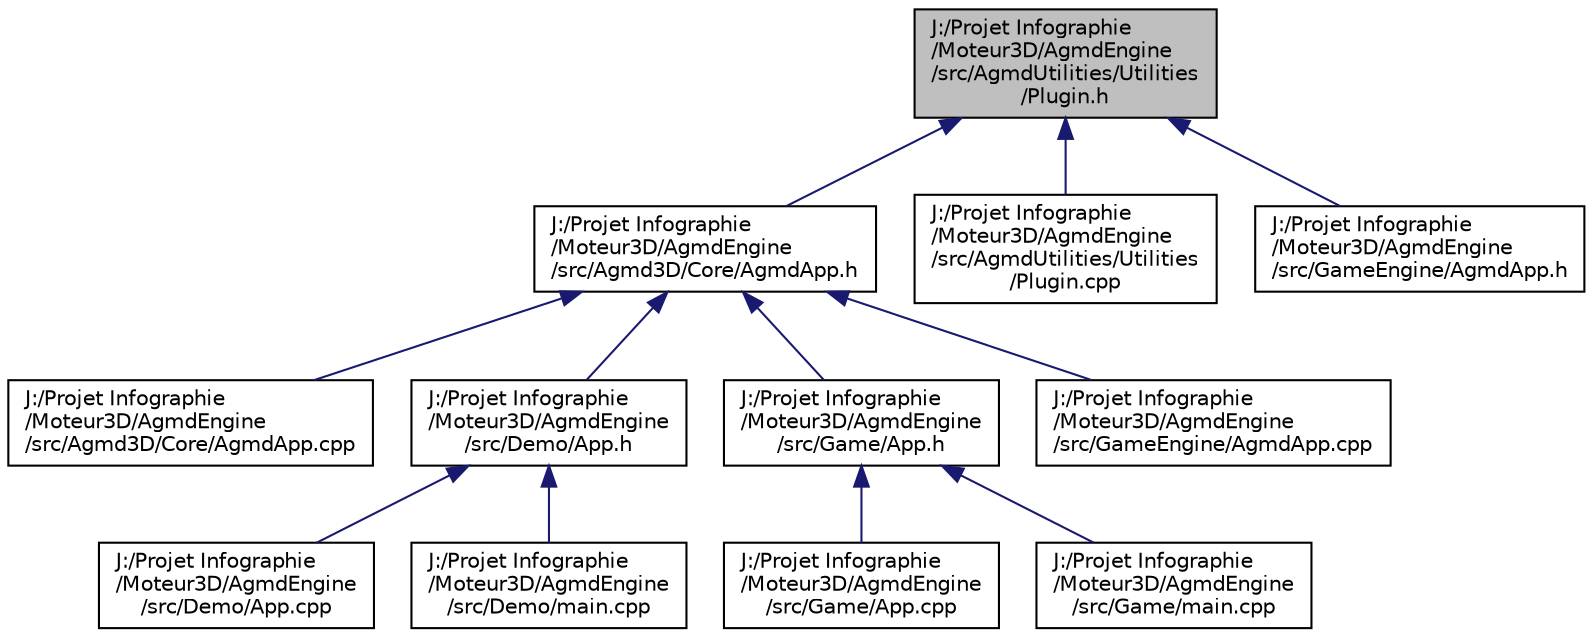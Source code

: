 digraph "J:/Projet Infographie/Moteur3D/AgmdEngine/src/AgmdUtilities/Utilities/Plugin.h"
{
  edge [fontname="Helvetica",fontsize="10",labelfontname="Helvetica",labelfontsize="10"];
  node [fontname="Helvetica",fontsize="10",shape=record];
  Node1 [label="J:/Projet Infographie\l/Moteur3D/AgmdEngine\l/src/AgmdUtilities/Utilities\l/Plugin.h",height=0.2,width=0.4,color="black", fillcolor="grey75", style="filled" fontcolor="black"];
  Node1 -> Node2 [dir="back",color="midnightblue",fontsize="10",style="solid",fontname="Helvetica"];
  Node2 [label="J:/Projet Infographie\l/Moteur3D/AgmdEngine\l/src/Agmd3D/Core/AgmdApp.h",height=0.2,width=0.4,color="black", fillcolor="white", style="filled",URL="$_agmd3_d_2_core_2_agmd_app_8h.html"];
  Node2 -> Node3 [dir="back",color="midnightblue",fontsize="10",style="solid",fontname="Helvetica"];
  Node3 [label="J:/Projet Infographie\l/Moteur3D/AgmdEngine\l/src/Agmd3D/Core/AgmdApp.cpp",height=0.2,width=0.4,color="black", fillcolor="white", style="filled",URL="$_agmd3_d_2_core_2_agmd_app_8cpp.html"];
  Node2 -> Node4 [dir="back",color="midnightblue",fontsize="10",style="solid",fontname="Helvetica"];
  Node4 [label="J:/Projet Infographie\l/Moteur3D/AgmdEngine\l/src/Demo/App.h",height=0.2,width=0.4,color="black", fillcolor="white", style="filled",URL="$_demo_2_app_8h.html"];
  Node4 -> Node5 [dir="back",color="midnightblue",fontsize="10",style="solid",fontname="Helvetica"];
  Node5 [label="J:/Projet Infographie\l/Moteur3D/AgmdEngine\l/src/Demo/App.cpp",height=0.2,width=0.4,color="black", fillcolor="white", style="filled",URL="$_demo_2_app_8cpp.html"];
  Node4 -> Node6 [dir="back",color="midnightblue",fontsize="10",style="solid",fontname="Helvetica"];
  Node6 [label="J:/Projet Infographie\l/Moteur3D/AgmdEngine\l/src/Demo/main.cpp",height=0.2,width=0.4,color="black", fillcolor="white", style="filled",URL="$_demo_2main_8cpp.html"];
  Node2 -> Node7 [dir="back",color="midnightblue",fontsize="10",style="solid",fontname="Helvetica"];
  Node7 [label="J:/Projet Infographie\l/Moteur3D/AgmdEngine\l/src/Game/App.h",height=0.2,width=0.4,color="black", fillcolor="white", style="filled",URL="$_game_2_app_8h.html"];
  Node7 -> Node8 [dir="back",color="midnightblue",fontsize="10",style="solid",fontname="Helvetica"];
  Node8 [label="J:/Projet Infographie\l/Moteur3D/AgmdEngine\l/src/Game/App.cpp",height=0.2,width=0.4,color="black", fillcolor="white", style="filled",URL="$_game_2_app_8cpp.html"];
  Node7 -> Node9 [dir="back",color="midnightblue",fontsize="10",style="solid",fontname="Helvetica"];
  Node9 [label="J:/Projet Infographie\l/Moteur3D/AgmdEngine\l/src/Game/main.cpp",height=0.2,width=0.4,color="black", fillcolor="white", style="filled",URL="$_game_2main_8cpp.html"];
  Node2 -> Node10 [dir="back",color="midnightblue",fontsize="10",style="solid",fontname="Helvetica"];
  Node10 [label="J:/Projet Infographie\l/Moteur3D/AgmdEngine\l/src/GameEngine/AgmdApp.cpp",height=0.2,width=0.4,color="black", fillcolor="white", style="filled",URL="$_game_engine_2_agmd_app_8cpp.html"];
  Node1 -> Node11 [dir="back",color="midnightblue",fontsize="10",style="solid",fontname="Helvetica"];
  Node11 [label="J:/Projet Infographie\l/Moteur3D/AgmdEngine\l/src/AgmdUtilities/Utilities\l/Plugin.cpp",height=0.2,width=0.4,color="black", fillcolor="white", style="filled",URL="$_plugin_8cpp.html"];
  Node1 -> Node12 [dir="back",color="midnightblue",fontsize="10",style="solid",fontname="Helvetica"];
  Node12 [label="J:/Projet Infographie\l/Moteur3D/AgmdEngine\l/src/GameEngine/AgmdApp.h",height=0.2,width=0.4,color="black", fillcolor="white", style="filled",URL="$_game_engine_2_agmd_app_8h.html"];
}
